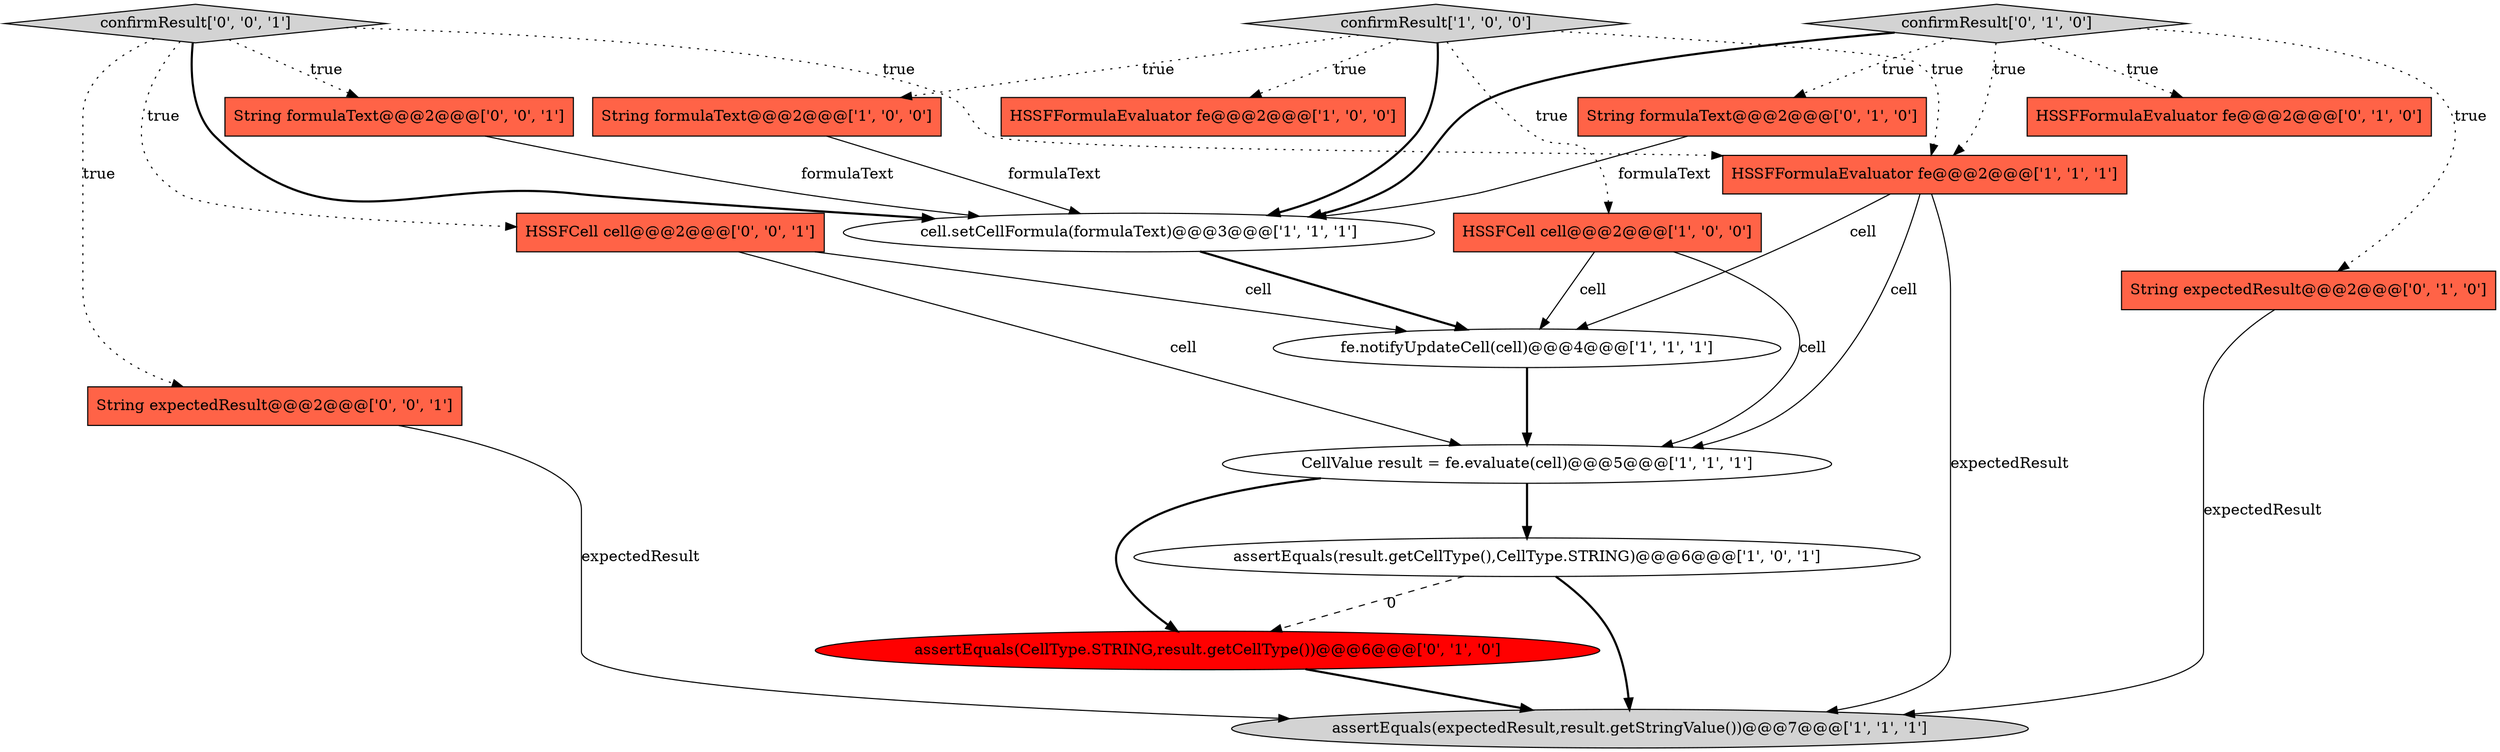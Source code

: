 digraph {
5 [style = filled, label = "HSSFFormulaEvaluator fe@@@2@@@['1', '0', '0']", fillcolor = tomato, shape = box image = "AAA0AAABBB1BBB"];
2 [style = filled, label = "fe.notifyUpdateCell(cell)@@@4@@@['1', '1', '1']", fillcolor = white, shape = ellipse image = "AAA0AAABBB1BBB"];
9 [style = filled, label = "HSSFFormulaEvaluator fe@@@2@@@['1', '1', '1']", fillcolor = tomato, shape = box image = "AAA0AAABBB1BBB"];
8 [style = filled, label = "HSSFCell cell@@@2@@@['1', '0', '0']", fillcolor = tomato, shape = box image = "AAA0AAABBB1BBB"];
1 [style = filled, label = "assertEquals(expectedResult,result.getStringValue())@@@7@@@['1', '1', '1']", fillcolor = lightgray, shape = ellipse image = "AAA0AAABBB1BBB"];
13 [style = filled, label = "confirmResult['0', '1', '0']", fillcolor = lightgray, shape = diamond image = "AAA0AAABBB2BBB"];
7 [style = filled, label = "confirmResult['1', '0', '0']", fillcolor = lightgray, shape = diamond image = "AAA0AAABBB1BBB"];
17 [style = filled, label = "String formulaText@@@2@@@['0', '0', '1']", fillcolor = tomato, shape = box image = "AAA0AAABBB3BBB"];
18 [style = filled, label = "confirmResult['0', '0', '1']", fillcolor = lightgray, shape = diamond image = "AAA0AAABBB3BBB"];
3 [style = filled, label = "cell.setCellFormula(formulaText)@@@3@@@['1', '1', '1']", fillcolor = white, shape = ellipse image = "AAA0AAABBB1BBB"];
6 [style = filled, label = "String formulaText@@@2@@@['1', '0', '0']", fillcolor = tomato, shape = box image = "AAA0AAABBB1BBB"];
11 [style = filled, label = "String expectedResult@@@2@@@['0', '1', '0']", fillcolor = tomato, shape = box image = "AAA0AAABBB2BBB"];
4 [style = filled, label = "assertEquals(result.getCellType(),CellType.STRING)@@@6@@@['1', '0', '1']", fillcolor = white, shape = ellipse image = "AAA0AAABBB1BBB"];
0 [style = filled, label = "CellValue result = fe.evaluate(cell)@@@5@@@['1', '1', '1']", fillcolor = white, shape = ellipse image = "AAA0AAABBB1BBB"];
15 [style = filled, label = "HSSFCell cell@@@2@@@['0', '0', '1']", fillcolor = tomato, shape = box image = "AAA0AAABBB3BBB"];
16 [style = filled, label = "String expectedResult@@@2@@@['0', '0', '1']", fillcolor = tomato, shape = box image = "AAA0AAABBB3BBB"];
14 [style = filled, label = "assertEquals(CellType.STRING,result.getCellType())@@@6@@@['0', '1', '0']", fillcolor = red, shape = ellipse image = "AAA1AAABBB2BBB"];
12 [style = filled, label = "String formulaText@@@2@@@['0', '1', '0']", fillcolor = tomato, shape = box image = "AAA0AAABBB2BBB"];
10 [style = filled, label = "HSSFFormulaEvaluator fe@@@2@@@['0', '1', '0']", fillcolor = tomato, shape = box image = "AAA0AAABBB2BBB"];
18->3 [style = bold, label=""];
7->6 [style = dotted, label="true"];
8->0 [style = solid, label="cell"];
13->12 [style = dotted, label="true"];
18->16 [style = dotted, label="true"];
8->2 [style = solid, label="cell"];
6->3 [style = solid, label="formulaText"];
17->3 [style = solid, label="formulaText"];
18->15 [style = dotted, label="true"];
11->1 [style = solid, label="expectedResult"];
15->2 [style = solid, label="cell"];
7->9 [style = dotted, label="true"];
13->10 [style = dotted, label="true"];
7->3 [style = bold, label=""];
14->1 [style = bold, label=""];
16->1 [style = solid, label="expectedResult"];
7->5 [style = dotted, label="true"];
12->3 [style = solid, label="formulaText"];
0->14 [style = bold, label=""];
15->0 [style = solid, label="cell"];
2->0 [style = bold, label=""];
3->2 [style = bold, label=""];
13->3 [style = bold, label=""];
0->4 [style = bold, label=""];
9->0 [style = solid, label="cell"];
18->9 [style = dotted, label="true"];
9->2 [style = solid, label="cell"];
13->11 [style = dotted, label="true"];
4->14 [style = dashed, label="0"];
4->1 [style = bold, label=""];
18->17 [style = dotted, label="true"];
9->1 [style = solid, label="expectedResult"];
7->8 [style = dotted, label="true"];
13->9 [style = dotted, label="true"];
}
